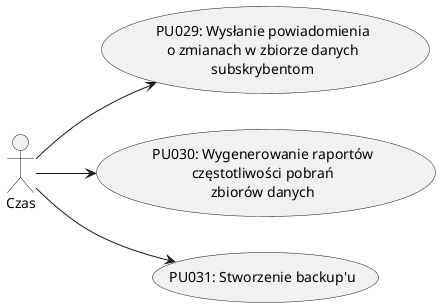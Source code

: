 @startuml Czas
left to right direction

actor "Czas" as Time

usecase "PU029: Wysłanie powiadomienia\no zmianach w zbiorze danych\nsubskrybentom" as PU029
usecase "PU030: Wygenerowanie raportów\nczęstotliwości pobrań\nzbiorów danych" as PU030
usecase "PU031: Stworzenie backup'u" as PU031

Time --> PU029
Time --> PU030
Time --> PU031

@enduml